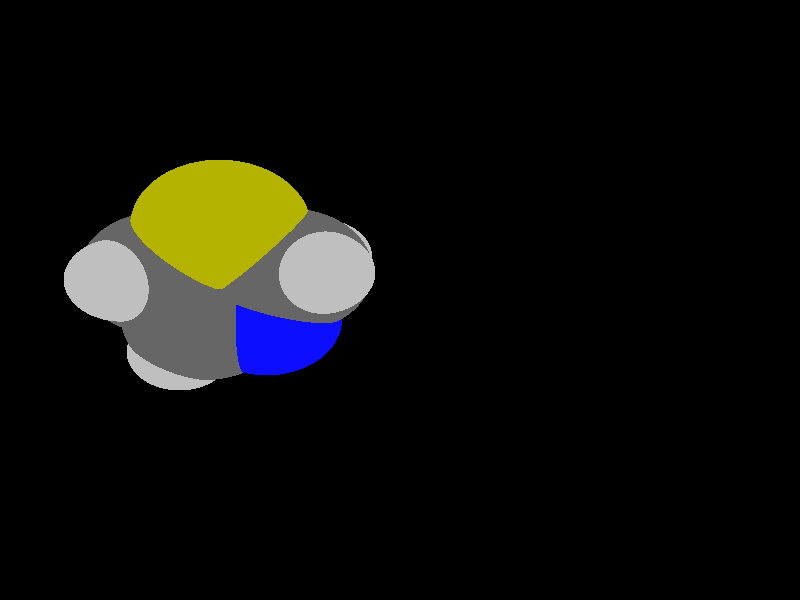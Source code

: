 global_settings {
	ambient_light rgb <0.200000002980232, 0.200000002980232, 0.200000002980232>
	max_trace_level 15
}

background { color rgb <0,0,0> }

camera {
	perspective
	location <11.4761757981942, -16.0532646438896, -11.5303499836763>
	angle 40
	up <-0.351147881078078, -0.672441803547713, 0.651549834207542>
	right <0.862784362041367, 0.037938933833236, 0.504146587726694> * 1
	direction <-0.363728346752419, 0.739177014077884, 0.566850096257957> }

light_source {
	<20.4288347357738, -29.8168142758146, 7.39526120722405>
	color rgb <1, 1, 1>
	fade_distance 50.5568910061101
	fade_power 0
	spotlight
	area_light <20, 0, 0>, <0, 0, 20>, 20, 20
	circular
	orient
	point_at <-20.4288347357738, 29.8168142758146, -7.39526120722405>
}

light_source {
	<-28.2586525339803, -3.32340513160704, 8.49842753392966>
	color rgb <0.300000011920929, 0.300000011920929, 0.300000011920929> shadowless
	fade_distance 50.5568910061101
	fade_power 0
	parallel
	point_at <28.2586525339803, 3.32340513160704, -8.49842753392966>
}

#default {
	finish {ambient 0.5 diffuse 1 specular 0.2 roughness .01 metallic 1}
}

union {
cylinder {
	<-0.378482396507533, -1.10466004307979, 0.501601780200198>, 	<0.387981781471638, -0.498411246440239, 0.581161946163593>, 0.075
	pigment { rgbt <0.699999988079071, 0.699999988079071, 0, 0> }
}
cylinder {
	<0.387981781471638, -0.498411246440239, 0.581161946163593>, 	<1.03202767274789, 0.0110085774533205, 0.64801490481468>, 0.075
	pigment { rgbt <0.400000005960464, 0.400000005960464, 0.400000005960464, 0> }
}
cylinder {
	<1.03202767274789, 0.0110085774533205, 0.64801490481468>, 	<0.987901912464375, 0.590413263340049, 0.175626783374166>, 0.075
	pigment { rgbt <0.400000005960464, 0.400000005960464, 0.400000005960464, 0> }
}
cylinder {
	<0.987901912464375, 0.590413263340049, 0.175626783374166>, 	<0.945367074936523, 1.14892792730782, -0.27972972190666>, 0.075
	pigment { rgbt <0.0500000007450581, 0.0500000007450581, 1, 0> }
}
cylinder {
	<0.971400973527348, 1.24318433473519, -0.335355397480516>, 	<0.423680820499867, 1.20706330636467, -0.652905325721896>, 0.075
	pigment { rgbt <0.0500000007450581, 0.0500000007450581, 1, 0> }
}
cylinder {
	<0.919333176345698, 1.05467151988045, -0.224104046332805>, 	<0.371613023318217, 1.01855049150992, -0.541653974574186>, 0.075
	pigment { rgbt <0.0500000007450581, 0.0500000007450581, 1, 0> }
}
cylinder {
	<0.423680820499867, 1.20706330636467, -0.652905325721896>, 	<-0.147359615734838, 1.16940435282072, -0.983975578563514>, 0.075
	pigment { rgbt <0.400000005960464, 0.400000005960464, 0.400000005960464, 0> }
}
cylinder {
	<0.371613023318217, 1.01855049150992, -0.541653974574186>, 	<-0.199427412916488, 0.980891537965971, -0.872724227415803>, 0.075
	pigment { rgbt <0.400000005960464, 0.400000005960464, 0.400000005960464, 0> }
}
cylinder {
	<-0.173393514325663, 1.07514794539334, -0.928349902989658>, 	<-0.669534213967722, 0.523163652639092, -0.811879459893822>, 0.075
	pigment { rgbt <0.400000005960464, 0.400000005960464, 0.400000005960464, 0> }
}
cylinder {
	<-0.669534213967722, 0.523163652639092, -0.811879459893822>, 	<-1.16567491360978, -0.0288206401151591, -0.695409016797987>, 0.075
	pigment { rgbt <0.400000005960464, 0.400000005960464, 0.400000005960464, 0> }
}
cylinder {
	<-0.378482396507533, -1.10466004307979, 0.501601780200198>, 	<-0.806481506700162, -0.519722690176543, -0.149216850408873>, 0.075
	pigment { rgbt <0.699999988079071, 0.699999988079071, 0, 0> }
}
cylinder {
	<-0.806481506700162, -0.519722690176543, -0.149216850408873>, 	<-1.16567491360978, -0.0288206401151591, -0.695409016797987>, 0.075
	pigment { rgbt <0.400000005960464, 0.400000005960464, 0.400000005960464, 0> }
}
cylinder {
	<-2.0942594033051, 0.394049952149699, -0.304519772193485>, 	<-1.73322351628197, 0.229636846968035, -0.456498452345564>, 0.075
	pigment { rgbt <0.75, 0.75, 0.75, 0> }
}
cylinder {
	<-1.73322351628197, 0.229636846968035, -0.456498452345564>, 	<-1.16567491360978, -0.0288206401151591, -0.695409016797987>, 0.075
	pigment { rgbt <0.400000005960464, 0.400000005960464, 0.400000005960464, 0> }
}
cylinder {
	<-1.36698685515961, -0.547891042616249, -1.63531319124804>, 	<-1.28872100113262, -0.346087373946019, -1.26989819226418>, 0.075
	pigment { rgbt <0.75, 0.75, 0.75, 0> }
}
cylinder {
	<-1.28872100113262, -0.346087373946019, -1.26989819226418>, 	<-1.16567491360978, -0.0288206401151591, -0.695409016797987>, 0.075
	pigment { rgbt <0.400000005960464, 0.400000005960464, 0.400000005960464, 0> }
}
cylinder {
	<-0.428613673239712, 1.84461090299197, -1.67442497777128>, 	<-0.329149211363723, 1.54473561360768, -1.38366441971821>, 0.075
	pigment { rgbt <0.75, 0.75, 0.75, 0> }
}
cylinder {
	<-0.329149211363723, 1.54473561360768, -1.38366441971821>, 	<-0.173393514325663, 1.07514794539334, -0.928349902989658>, 0.075
	pigment { rgbt <0.400000005960464, 0.400000005960464, 0.400000005960464, 0> }
}
cylinder {
	<1.08038317441686, 0.38734024300216, 1.67460137894011>, 	<1.06157354238859, 0.240952346997776, 1.27527321240219>, 0.075
	pigment { rgbt <0.75, 0.75, 0.75, 0> }
}
cylinder {
	<1.06157354238859, 0.240952346997776, 1.27527321240219>, 	<1.03202767274789, 0.0110085774533205, 0.64801490481468>, 0.075
	pigment { rgbt <0.400000005960464, 0.400000005960464, 0.400000005960464, 0> }
}
cylinder {
	<1.95189988103242, -0.54805262517822, 0.451242814012921>, 	<1.5940995927276, -0.330596050580053, 0.527780739808625>, 0.075
	pigment { rgbt <0.75, 0.75, 0.75, 0> }
}
cylinder {
	<1.5940995927276, -0.330596050580053, 0.527780739808625>, 	<1.03202767274789, 0.0110085774533205, 0.64801490481468>, 0.075
	pigment { rgbt <0.400000005960464, 0.400000005960464, 0.400000005960464, 0> }
}
sphere {
	<-0.378482396507533, -1.10466004307979, 0.501601780200198>, 0.567
	pigment { rgbt <0.699999988079071, 0.699999988079071, 0,0> }
}
sphere {
	<1.03202767274789, 0.0110085774533205, 0.64801490481468>, 0.4104
	pigment { rgbt <0.400000005960464, 0.400000005960464, 0.400000005960464,0> }
}
sphere {
	<0.945367074936523, 1.14892792730782, -0.27972972190666>, 0.3834
	pigment { rgbt <0.0500000007450581, 0.0500000007450581, 1,0> }
}
sphere {
	<-0.173393514325663, 1.07514794539334, -0.928349902989658>, 0.4104
	pigment { rgbt <0.400000005960464, 0.400000005960464, 0.400000005960464,0> }
}
sphere {
	<-1.16567491360978, -0.0288206401151591, -0.695409016797987>, 0.4104
	pigment { rgbt <0.400000005960464, 0.400000005960464, 0.400000005960464,0> }
}
sphere {
	<-2.0942594033051, 0.394049952149699, -0.304519772193485>, 0.1674
	pigment { rgbt <0.75, 0.75, 0.75,0> }
}
sphere {
	<-1.36698685515961, -0.547891042616249, -1.63531319124804>, 0.1674
	pigment { rgbt <0.75, 0.75, 0.75,0> }
}
sphere {
	<-0.428613673239712, 1.84461090299197, -1.67442497777128>, 0.1674
	pigment { rgbt <0.75, 0.75, 0.75,0> }
}
sphere {
	<1.08038317441686, 0.38734024300216, 1.67460137894011>, 0.1674
	pigment { rgbt <0.75, 0.75, 0.75,0> }
}
sphere {
	<1.95189988103242, -0.54805262517822, 0.451242814012921>, 0.1674
	pigment { rgbt <0.75, 0.75, 0.75,0> }
}
}
merge {
}
union {
}
merge {
sphere {
	<-0.378482396507533, -1.10466004307979, 0.501601780200198>, 1.79982
	pigment { rgbt <0, 0, 0,0> }
}
sphere {
	<1.03202767274789, 0.0110085774533205, 0.64801490481468>, 1.69983
	pigment { rgbt <0, 0, 0,0> }
}
sphere {
	<0.945367074936523, 1.14892792730782, -0.27972972190666>, 1.549845
	pigment { rgbt <0, 0, 0,0> }
}
sphere {
	<-0.173393514325663, 1.07514794539334, -0.928349902989658>, 1.69983
	pigment { rgbt <0, 0, 0,0> }
}
sphere {
	<-1.16567491360978, -0.0288206401151591, -0.695409016797987>, 1.69983
	pigment { rgbt <0, 0, 0,0> }
}
sphere {
	<-2.0942594033051, 0.394049952149699, -0.304519772193485>, 1.09989
	pigment { rgbt <0, 0, 0,0> }
}
sphere {
	<-1.36698685515961, -0.547891042616249, -1.63531319124804>, 1.09989
	pigment { rgbt <0, 0, 0,0> }
}
sphere {
	<-0.428613673239712, 1.84461090299197, -1.67442497777128>, 1.09989
	pigment { rgbt <0, 0, 0,0> }
}
sphere {
	<1.08038317441686, 0.38734024300216, 1.67460137894011>, 1.09989
	pigment { rgbt <0, 0, 0,0> }
}
sphere {
	<1.95189988103242, -0.54805262517822, 0.451242814012921>, 1.09989
	pigment { rgbt <0, 0, 0,0> }
}
sphere {
	<-0.378482396507533, -1.10466004307979, 0.501601780200198>, 1.8
	pigment { rgbt <0.699999988079071, 0.699999988079071, 0,0.350000023841858> }
}
sphere {
	<1.03202767274789, 0.0110085774533205, 0.64801490481468>, 1.7
	pigment { rgbt <0.400000005960464, 0.400000005960464, 0.400000005960464,0.350000023841858> }
}
sphere {
	<0.945367074936523, 1.14892792730782, -0.27972972190666>, 1.55
	pigment { rgbt <0.0500000007450581, 0.0500000007450581, 1,0.350000023841858> }
}
sphere {
	<-0.173393514325663, 1.07514794539334, -0.928349902989658>, 1.7
	pigment { rgbt <0.400000005960464, 0.400000005960464, 0.400000005960464,0.350000023841858> }
}
sphere {
	<-1.16567491360978, -0.0288206401151591, -0.695409016797987>, 1.7
	pigment { rgbt <0.400000005960464, 0.400000005960464, 0.400000005960464,0.350000023841858> }
}
sphere {
	<-2.0942594033051, 0.394049952149699, -0.304519772193485>, 1.1
	pigment { rgbt <0.75, 0.75, 0.75,0.350000023841858> }
}
sphere {
	<-1.36698685515961, -0.547891042616249, -1.63531319124804>, 1.1
	pigment { rgbt <0.75, 0.75, 0.75,0.350000023841858> }
}
sphere {
	<-0.428613673239712, 1.84461090299197, -1.67442497777128>, 1.1
	pigment { rgbt <0.75, 0.75, 0.75,0.350000023841858> }
}
sphere {
	<1.08038317441686, 0.38734024300216, 1.67460137894011>, 1.1
	pigment { rgbt <0.75, 0.75, 0.75,0.350000023841858> }
}
sphere {
	<1.95189988103242, -0.54805262517822, 0.451242814012921>, 1.1
	pigment { rgbt <0.75, 0.75, 0.75,0.350000023841858> }
}
}
